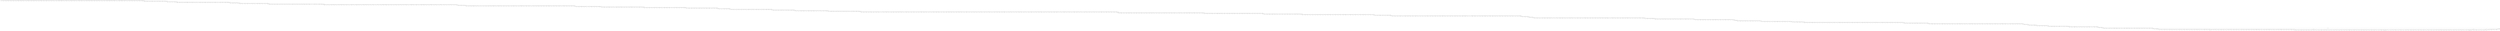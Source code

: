 digraph
{
  vcsn_context = "lat<letterset<char_letters(abc)>, letterset<char_letters(abc)>>, b"
  rankdir = LR
  edge [arrowhead = vee, arrowsize = .6]
  {
    node [shape = point, width = 0]
    I0
    I1
    I2
    I3
    I4
    I5
    I6
    I7
    I8
    I9
    I10
    I11
    I12
    I13
    I14
    I15
    I16
    I17
    I18
    I19
    I20
    I21
    I22
    I23
    I24
    I25
    I26
    I27
    I28
    I29
    F12
    F22
    F50
    F51
    F58
    F131
    F161
    F180
    F274
    F292
    F349
    F404
    F509
    F575
    F581
    F589
    F656
    F693
    F849
    F850
    F851
    F852
    F916
    F938
    F978
  }
  {
    node [shape = circle, style = rounded, width = 0.5]
    0
    1
    2
    3
    4
    5
    6
    7
    8
    9
    10
    11
    12
    13
    14
    15
    16
    17
    18
    19
    20
    21
    22
    23
    24
    25
    26
    27
    28
    29
    30
    31
    32
    33
    34
    35
    36
    37
    38
    39
    40
    41
    42
    43
    44
    45
    46
    47
    48
    49
    50
    51
    52
    53
    54
    55
    56
    57
    58
    59
    60
    61
    62
    63
    64
    65
    66
    67
    68
    69
    70
    71
    72
    73
    74
    75
    76
    77
    78
    79
    80
    81
    82
    83
    84
    85
    86
    87
    88
    89
    90
    91
    92
    93
    94
    95
    96
    97
    98
    99
    100
    101
    102
    103
    104
    105
    106
    107
    108
    109
    110
    111
    112
    113
    114
    115
    116
    117
    118
    119
    120
    121
    122
    123
    124
    125
    126
    127
    128
    129
    130
    131
    132
    133
    134
    135
    136
    137
    138
    139
    140
    141
    142
    143
    144
    145
    146
    147
    148
    149
    150
    151
    152
    153
    154
    155
    156
    157
    158
    159
    160
    161
    162
    163
    164
    165
    166
    167
    168
    169
    170
    171
    172
    173
    174
    175
    176
    177
    178
    179
    180
    181
    182
    183
    184
    185
    186
    187
    188
    189
    190
    191
    192
    193
    194
    195
    196
    197
    198
    199
    200
    201
    202
    203
    204
    205
    206
    207
    208
    209
    210
    211
    212
    213
    214
    215
    216
    217
    218
    219
    220
    221
    222
    223
    224
    225
    226
    227
    228
    229
    230
    231
    232
    233
    234
    235
    236
    237
    238
    239
    240
    241
    242
    243
    244
    245
    246
    247
    248
    249
    250
    251
    252
    253
    254
    255
    256
    257
    258
    259
    260
    261
    262
    263
    264
    265
    266
    267
    268
    269
    270
    271
    272
    273
    274
    275
    276
    277
    278
    279
    280
    281
    282
    283
    284
    285
    286
    287
    288
    289
    290
    291
    292
    293
    294
    295
    296
    297
    298
    299
    300
    301
    302
    303
    304
    305
    306
    307
    308
    309
    310
    311
    312
    313
    314
    315
    316
    317
    318
    319
    320
    321
    322
    323
    324
    325
    326
    327
    328
    329
    330
    331
    332
    333
    334
    335
    336
    337
    338
    339
    340
    341
    342
    343
    344
    345
    346
    347
    348
    349
    350
    351
    352
    353
    354
    355
    356
    357
    358
    359
    360
    361
    362
    363
    364
    365
    366
    367
    368
    369
    370
    371
    372
    373
    374
    375
    376
    377
    378
    379
    380
    381
    382
    383
    384
    385
    386
    387
    388
    389
    390
    391
    392
    393
    394
    395
    396
    397
    398
    399
    400
    401
    402
    403
    404
    405
    406
    407
    408
    409
    410
    411
    412
    413
    414
    415
    416
    417
    418
    419
    420
    421
    422
    423
    424
    425
    426
    427
    428
    429
    430
    431
    432
    433
    434
    435
    436
    437
    438
    439
    440
    441
    442
    443
    444
    445
    446
    447
    448
    449
    450
    451
    452
    453
    454
    455
    456
    457
    458
    459
    460
    461
    462
    463
    464
    465
    466
    467
    468
    469
    470
    471
    472
    473
    474
    475
    476
    477
    478
    479
    480
    481
    482
    483
    484
    485
    486
    487
    488
    489
    490
    491
    492
    493
    494
    495
    496
    497
    498
    499
    500
    501
    502
    503
    504
    505
    506
    507
    508
    509
    510
    511
    512
    513
    514
    515
    516
    517
    518
    519
    520
    521
    522
    523
    524
    525
    526
    527
    528
    529
    530
    531
    532
    533
    534
    535
    536
    537
    538
    539
    540
    541
    542
    543
    544
    545
    546
    547
    548
    549
    550
    551
    552
    553
    554
    555
    556
    557
    558
    559
    560
    561
    562
    563
    564
    565
    566
    567
    568
    569
    570
    571
    572
    573
    574
    575
    576
    577
    578
    579
    580
    581
    582
    583
    584
    585
    586
    587
    588
    589
    590
    591
    592
    593
    594
    595
    596
    597
    598
    599
    600
    601
    602
    603
    604
    605
    606
    607
    608
    609
    610
    611
    612
    613
    614
    615
    616
    617
    618
    619
    620
    621
    622
    623
    624
    625
    626
    627
    628
    629
    630
    631
    632
    633
    634
    635
    636
    637
    638
    639
    640
    641
    642
    643
    644
    645
    646
    647
    648
    649
    650
    651
    652
    653
    654
    655
    656
    657
    658
    659
    660
    661
    662
    663
    664
    665
    666
    667
    668
    669
    670
    671
    672
    673
    674
    675
    676
    677
    678
    679
    680
    681
    682
    683
    684
    685
    686
    687
    688
    689
    690
    691
    692
    693
    694
    695
    696
    697
    698
    699
    700
    701
    702
    703
    704
    705
    706
    707
    708
    709
    710
    711
    712
    713
    714
    715
    716
    717
    718
    719
    720
    721
    722
    723
    724
    725
    726
    727
    728
    729
    730
    731
    732
    733
    734
    735
    736
    737
    738
    739
    740
    741
    742
    743
    744
    745
    746
    747
    748
    749
    750
    751
    752
    753
    754
    755
    756
    757
    758
    759
    760
    761
    762
    763
    764
    765
    766
    767
    768
    769
    770
    771
    772
    773
    774
    775
    776
    777
    778
    779
    780
    781
    782
    783
    784
    785
    786
    787
    788
    789
    790
    791
    792
    793
    794
    795
    796
    797
    798
    799
    800
    801
    802
    803
    804
    805
    806
    807
    808
    809
    810
    811
    812
    813
    814
    815
    816
    817
    818
    819
    820
    821
    822
    823
    824
    825
    826
    827
    828
    829
    830
    831
    832
    833
    834
    835
    836
    837
    838
    839
    840
    841
    842
    843
    844
    845
    846
    847
    848
    849
    850
    851
    852
    853
    854
    855
    856
    857
    858
    859
    860
    861
    862
    863
    864
    865
    866
    867
    868
    869
    870
    871
    872
    873
    874
    875
    876
    877
    878
    879
    880
    881
    882
    883
    884
    885
    886
    887
    888
    889
    890
    891
    892
    893
    894
    895
    896
    897
    898
    899
    900
    901
    902
    903
    904
    905
    906
    907
    908
    909
    910
    911
    912
    913
    914
    915
    916
    917
    918
    919
    920
    921
    922
    923
    924
    925
    926
    927
    928
    929
    930
    931
    932
    933
    934
    935
    936
    937
    938
    939
    940
    941
    942
    943
    944
    945
    946
    947
    948
    949
    950
    951
    952
    953
    954
    955
    956
    957
    958
    959
    960
    961
    962
    963
    964
    965
    966
    967
    968
    969
    970
    971
    972
    973
    974
    975
    976
    977
    978
    979
    980
    981
    982
    983
    984
    985
    986
    987
    988
    989
    990
    991
    992
    993
    994
    995
    996
    997
    998
    999
  }
  I0 -> 0
  I1 -> 1
  I2 -> 2
  I3 -> 3
  I4 -> 4
  I5 -> 5
  I6 -> 6
  I7 -> 7
  I8 -> 8
  I9 -> 9
  I10 -> 10
  I11 -> 11
  I12 -> 12
  I13 -> 13
  I14 -> 14
  I15 -> 15
  I16 -> 16
  I17 -> 17
  I18 -> 18
  I19 -> 19
  I20 -> 20
  I21 -> 21
  I22 -> 22
  I23 -> 23
  I24 -> 24
  I25 -> 25
  I26 -> 26
  I27 -> 27
  I28 -> 28
  I29 -> 29
  0 -> 507 [label = "c|c"]
  1 -> 269 [label = "a|b"]
  2 -> 361 [label = "b|b"]
  3 -> 939 [label = "b|a"]
  4 -> 207 [label = "a|c"]
  5 -> 45 [label = "c|a"]
  6 -> 184 [label = "a|a"]
  7 -> 735 [label = "b|b"]
  8 -> 845 [label = "a|b"]
  9 -> 41 [label = "b|b"]
  10 -> 379 [label = "c|b"]
  11 -> 741 [label = "b|b"]
  12 -> F12
  12 -> 518 [label = "c|b"]
  13 -> 162 [label = "b|a"]
  14 -> 264 [label = "a|c"]
  15 -> 975 [label = "a|c"]
  16 -> 367 [label = "b|c"]
  17 -> 254 [label = "b|b"]
  18 -> 387 [label = "b|c"]
  19 -> 171 [label = "c|c"]
  20 -> 941 [label = "b|b"]
  21 -> 909 [label = "b|a"]
  22 -> F22
  22 -> 676 [label = "a|b"]
  23 -> 812 [label = "b|b"]
  24 -> 242 [label = "b|b"]
  25 -> 554 [label = "a|b"]
  26 -> 607 [label = "a|c"]
  27 -> 931 [label = "c|b"]
  28 -> 935 [label = "a|a"]
  29 -> 887 [label = "b|b"]
  30 -> 408 [label = "b|c"]
  31 -> 201 [label = "c|a"]
  32 -> 535 [label = "b|b"]
  33 -> 59 [label = "b|a"]
  34 -> 932 [label = "c|a"]
  35 -> 290 [label = "b|b"]
  36 -> 288 [label = "b|c"]
  37 -> 782 [label = "c|c"]
  38 -> 798 [label = "a|a"]
  39 -> 743 [label = "c|c"]
  40 -> 154 [label = "a|a"]
  41 -> 219 [label = "c|c"]
  42 -> 810 [label = "c|a"]
  43 -> 197 [label = "c|a"]
  44 -> 327 [label = "b|b"]
  45 -> 577 [label = "b|a"]
  46 -> 617 [label = "b|b"]
  47 -> 721 [label = "b|a"]
  48 -> 524 [label = "c|a"]
  49 -> 485 [label = "c|c"]
  50 -> F50
  50 -> 879 [label = "c|c"]
  51 -> F51
  51 -> 308 [label = "b|c"]
  52 -> 334 [label = "c|b"]
  53 -> 31 [label = "a|c"]
  54 -> 257 [label = "c|c"]
  55 -> 936 [label = "b|a"]
  56 -> 118 [label = "a|c"]
  57 -> 270 [label = "b|c"]
  58 -> F58
  58 -> 643 [label = "a|c"]
  59 -> 907 [label = "b|b"]
  60 -> 545 [label = "c|a"]
  61 -> 232 [label = "b|a"]
  62 -> 145 [label = "b|c"]
  63 -> 934 [label = "c|b"]
  64 -> 66 [label = "a|a"]
  65 -> 560 [label = "b|c"]
  66 -> 997 [label = "a|c"]
  67 -> 404 [label = "b|c"]
  68 -> 663 [label = "a|c"]
  69 -> 186 [label = "b|b"]
  70 -> 516 [label = "c|c"]
  71 -> 611 [label = "a|b"]
  72 -> 244 [label = "b|a"]
  73 -> 366 [label = "c|c"]
  74 -> 719 [label = "a|a"]
  75 -> 914 [label = "b|a"]
  76 -> 419 [label = "c|c"]
  77 -> 899 [label = "b|a"]
  78 -> 664 [label = "a|b"]
  79 -> 996 [label = "c|c"]
  80 -> 505 [label = "a|c"]
  81 -> 472 [label = "a|b"]
  82 -> 858 [label = "b|c"]
  83 -> 317 [label = "c|a"]
  84 -> 211 [label = "b|a"]
  85 -> 64 [label = "a|a"]
  86 -> 213 [label = "b|b"]
  87 -> 905 [label = "a|a"]
  88 -> 50 [label = "a|b"]
  89 -> 342 [label = "c|c"]
  90 -> 706 [label = "a|a"]
  91 -> 965 [label = "c|c"]
  92 -> 370 [label = "c|b"]
  93 -> 837 [label = "b|a"]
  94 -> 779 [label = "a|c"]
  95 -> 247 [label = "a|b"]
  96 -> 509 [label = "a|a"]
  97 -> 863 [label = "b|c"]
  98 -> 637 [label = "a|b"]
  99 -> 853 [label = "a|b"]
  100 -> 48 [label = "c|c"]
  101 -> 102 [label = "a|b"]
  102 -> 860 [label = "b|c"]
  103 -> 799 [label = "a|b"]
  104 -> 551 [label = "a|b"]
  105 -> 529 [label = "c|a"]
  106 -> 844 [label = "a|a"]
  107 -> 236 [label = "c|a"]
  108 -> 730 [label = "c|b"]
  109 -> 15 [label = "b|c"]
  110 -> 991 [label = "c|b"]
  111 -> 90 [label = "b|a"]
  112 -> 469 [label = "b|b"]
  113 -> 843 [label = "b|b"]
  114 -> 291 [label = "a|b"]
  115 -> 694 [label = "b|b"]
  116 -> 947 [label = "a|c"]
  117 -> 783 [label = "c|c"]
  118 -> 815 [label = "b|b"]
  119 -> 762 [label = "b|b"]
  120 -> 446 [label = "a|c"]
  121 -> 801 [label = "b|b"]
  122 -> 777 [label = "a|b"]
  123 -> 630 [label = "c|b"]
  124 -> 718 [label = "b|c"]
  125 -> 755 [label = "c|c"]
  126 -> 623 [label = "c|c"]
  127 -> 321 [label = "c|c"]
  128 -> 727 [label = "a|a"]
  129 -> 521 [label = "a|c"]
  130 -> 867 [label = "c|b"]
  131 -> F131
  131 -> 510 [label = "b|a"]
  132 -> 854 [label = "b|c"]
  133 -> 119 [label = "b|a"]
  134 -> 753 [label = "b|b"]
  135 -> 127 [label = "a|a"]
  136 -> 671 [label = "b|c"]
  137 -> 493 [label = "c|a"]
  138 -> 448 [label = "a|b"]
  139 -> 260 [label = "c|c"]
  140 -> 816 [label = "b|a"]
  141 -> 825 [label = "c|a"]
  142 -> 610 [label = "a|a"]
  143 -> 62 [label = "c|b"]
  144 -> 696 [label = "a|b"]
  145 -> 241 [label = "b|c"]
  146 -> 109 [label = "a|c"]
  147 -> 353 [label = "a|a"]
  148 -> 216 [label = "a|b"]
  149 -> 806 [label = "b|a"]
  150 -> 280 [label = "b|b"]
  151 -> 583 [label = "c|c"]
  152 -> 612 [label = "b|b"]
  153 -> 208 [label = "b|a"]
  154 -> 412 [label = "a|a"]
  155 -> 314 [label = "c|c"]
  156 -> 778 [label = "b|c"]
  157 -> 224 [label = "a|b"]
  158 -> 411 [label = "a|a"]
  159 -> 293 [label = "b|b"]
  160 -> 604 [label = "b|a"]
  161 -> F161
  161 -> 114 [label = "b|b"]
  162 -> 785 [label = "c|b"]
  163 -> 609 [label = "a|c"]
  164 -> 781 [label = "b|b"]
  165 -> 817 [label = "b|b"]
  166 -> 939 [label = "c|a"]
  167 -> 225 [label = "c|a"]
  168 -> 539 [label = "b|a"]
  169 -> 759 [label = "c|a"]
  170 -> 401 [label = "a|a"]
  171 -> 464 [label = "a|c"]
  172 -> 430 [label = "c|b"]
  173 -> 286 [label = "c|c"]
  174 -> 482 [label = "c|b"]
  175 -> 336 [label = "b|c"]
  176 -> 312 [label = "c|c"]
  177 -> 483 [label = "c|c"]
  178 -> 339 [label = "a|c"]
  179 -> 754 [label = "c|b"]
  180 -> F180
  180 -> 904 [label = "b|c"]
  181 -> 780 [label = "b|b"]
  182 -> 641 [label = "a|a"]
  183 -> 122 [label = "b|b"]
  184 -> 477 [label = "c|c"]
  185 -> 56 [label = "c|c"]
  186 -> 986 [label = "a|a"]
  187 -> 116 [label = "a|c"]
  188 -> 981 [label = "c|b"]
  189 -> 763 [label = "a|a"]
  190 -> 195 [label = "c|a"]
  191 -> 415 [label = "c|a"]
  192 -> 248 [label = "c|c"]
  193 -> 757 [label = "a|a"]
  194 -> 589 [label = "b|a"]
  195 -> 959 [label = "c|c"]
  196 -> 147 [label = "a|c"]
  197 -> 421 [label = "c|a"]
  198 -> 311 [label = "c|b"]
  199 -> 115 [label = "b|c"]
  200 -> 85 [label = "c|b"]
  201 -> 673 [label = "c|a"]
  202 -> 571 [label = "c|c"]
  203 -> 144 [label = "b|a"]
  204 -> 958 [label = "a|b"]
  205 -> 717 [label = "a|b"]
  206 -> 961 [label = "a|b"]
  207 -> 603 [label = "b|a"]
  208 -> 734 [label = "c|a"]
  209 -> 848 [label = "b|c"]
  210 -> 602 [label = "c|b"]
  211 -> 889 [label = "c|c"]
  212 -> 530 [label = "a|a"]
  213 -> 913 [label = "b|b"]
  214 -> 575 [label = "c|a"]
  215 -> 474 [label = "c|c"]
  216 -> 427 [label = "c|b"]
  217 -> 239 [label = "b|a"]
  218 -> 444 [label = "a|a"]
  219 -> 702 [label = "b|a"]
  220 -> 927 [label = "c|a"]
  221 -> 503 [label = "c|c"]
  222 -> 872 [label = "a|b"]
  223 -> 434 [label = "b|c"]
  224 -> 441 [label = "a|c"]
  225 -> 377 [label = "b|b"]
  226 -> 543 [label = "b|c"]
  227 -> 677 [label = "b|a"]
  228 -> 163 [label = "c|a"]
  229 -> 491 [label = "a|c"]
  230 -> 995 [label = "b|c"]
  231 -> 492 [label = "c|b"]
  232 -> 93 [label = "c|c"]
  233 -> 773 [label = "b|c"]
  234 -> 285 [label = "c|b"]
  235 -> 756 [label = "b|b"]
  236 -> 864 [label = "a|c"]
  237 -> 597 [label = "c|c"]
  238 -> 808 [label = "c|c"]
  239 -> 595 [label = "c|a"]
  240 -> 24 [label = "a|c"]
  241 -> 608 [label = "a|b"]
  242 -> 2 [label = "b|b"]
  243 -> 297 [label = "c|b"]
  244 -> 591 [label = "a|a"]
  245 -> 243 [label = "c|b"]
  246 -> 568 [label = "a|a"]
  247 -> 520 [label = "b|a"]
  248 -> 942 [label = "b|a"]
  249 -> 439 [label = "b|c"]
  250 -> 11 [label = "b|b"]
  251 -> 30 [label = "a|b"]
  252 -> 692 [label = "a|b"]
  253 -> 136 [label = "a|a"]
  254 -> 729 [label = "c|c"]
  255 -> 347 [label = "c|a"]
  256 -> 117 [label = "c|c"]
  257 -> 582 [label = "b|b"]
  258 -> 833 [label = "a|c"]
  259 -> 179 [label = "b|b"]
  260 -> 380 [label = "b|a"]
  261 -> 104 [label = "a|b"]
  262 -> 445 [label = "a|a"]
  263 -> 112 [label = "b|c"]
  264 -> 125 [label = "b|c"]
  265 -> 800 [label = "b|b"]
  266 -> 978 [label = "c|a"]
  267 -> 711 [label = "c|b"]
  268 -> 733 [label = "b|a"]
  269 -> 229 [label = "a|a"]
  270 -> 22 [label = "b|a"]
  271 -> 687 [label = "a|c"]
  272 -> 969 [label = "a|c"]
  273 -> 169 [label = "b|a"]
  274 -> F274
  274 -> 828 [label = "a|c"]
  275 -> 235 [label = "c|b"]
  276 -> 697 [label = "c|a"]
  277 -> 1 [label = "a|b"]
  278 -> 989 [label = "a|a"]
  279 -> 475 [label = "b|a"]
  280 -> 217 [label = "c|c"]
  281 -> 359 [label = "b|c"]
  282 -> 49 [label = "a|a"]
  283 -> 488 [label = "b|a"]
  284 -> 196 [label = "c|a"]
  285 -> 916 [label = "b|c"]
  286 -> 453 [label = "a|c"]
  287 -> 84 [label = "c|a"]
  288 -> 865 [label = "a|a"]
  289 -> 29 [label = "a|a"]
  290 -> 394 [label = "a|a"]
  291 -> 600 [label = "b|b"]
  292 -> F292
  292 -> 923 [label = "c|c"]
  293 -> 489 [label = "b|a"]
  294 -> 731 [label = "c|a"]
  295 -> 55 [label = "b|c"]
  296 -> 233 [label = "a|a"]
  297 -> 480 [label = "a|c"]
  298 -> 790 [label = "c|b"]
  299 -> 360 [label = "b|c"]
  300 -> 876 [label = "a|b"]
  301 -> 968 [label = "a|c"]
  302 -> 999 [label = "a|c"]
  303 -> 82 [label = "a|a"]
  304 -> 949 [label = "c|c"]
  305 -> 374 [label = "c|c"]
  306 -> 906 [label = "a|b"]
  307 -> 193 [label = "a|a"]
  308 -> 948 [label = "a|b"]
  309 -> 365 [label = "b|c"]
  310 -> 708 [label = "c|c"]
  311 -> 792 [label = "c|c"]
  312 -> 185 [label = "a|a"]
  313 -> 873 [label = "a|b"]
  314 -> 644 [label = "b|b"]
  315 -> 338 [label = "b|c"]
  316 -> 822 [label = "a|a"]
  317 -> 768 [label = "a|c"]
  318 -> 91 [label = "b|b"]
  319 -> 60 [label = "c|a"]
  320 -> 4 [label = "c|a"]
  321 -> 658 [label = "b|a"]
  322 -> 888 [label = "c|a"]
  323 -> 601 [label = "b|c"]
  324 -> 87 [label = "a|b"]
  325 -> 804 [label = "a|a"]
  326 -> 34 [label = "b|b"]
  327 -> 615 [label = "b|b"]
  328 -> 432 [label = "c|a"]
  329 -> 894 [label = "c|a"]
  330 -> 177 [label = "c|c"]
  331 -> 499 [label = "c|a"]
  332 -> 902 [label = "c|b"]
  333 -> 428 [label = "c|c"]
  334 -> 512 [label = "a|b"]
  335 -> 553 [label = "a|b"]
  336 -> 911 [label = "a|b"]
  337 -> 764 [label = "b|c"]
  338 -> 979 [label = "a|c"]
  339 -> 168 [label = "c|c"]
  340 -> 32 [label = "a|a"]
  341 -> 40 [label = "c|b"]
  342 -> 271 [label = "a|b"]
  343 -> 775 [label = "c|b"]
  344 -> 65 [label = "b|b"]
  345 -> 46 [label = "a|c"]
  346 -> 418 [label = "b|a"]
  347 -> 204 [label = "c|c"]
  348 -> 296 [label = "b|c"]
  349 -> F349
  349 -> 105 [label = "b|b"]
  350 -> 457 [label = "b|a"]
  351 -> 261 [label = "b|b"]
  352 -> 772 [label = "c|c"]
  353 -> 739 [label = "c|b"]
  354 -> 467 [label = "a|a"]
  355 -> 701 [label = "b|b"]
  356 -> 536 [label = "b|c"]
  357 -> 442 [label = "a|c"]
  358 -> 139 [label = "b|c"]
  359 -> 166 [label = "b|c"]
  360 -> 153 [label = "b|a"]
  361 -> 693 [label = "c|b"]
  362 -> 832 [label = "a|b"]
  363 -> 128 [label = "c|c"]
  364 -> 534 [label = "b|a"]
  365 -> 695 [label = "b|a"]
  366 -> 850 [label = "c|a"]
  367 -> 14 [label = "a|a"]
  368 -> 820 [label = "c|b"]
  369 -> 12 [label = "b|a"]
  370 -> 174 [label = "a|b"]
  371 -> 648 [label = "a|c"]
  372 -> 44 [label = "b|b"]
  373 -> 856 [label = "a|a"]
  374 -> 356 [label = "c|a"]
  375 -> 982 [label = "c|b"]
  376 -> 426 [label = "b|c"]
  377 -> 578 [label = "a|c"]
  378 -> 202 [label = "a|c"]
  379 -> 985 [label = "b|b"]
  380 -> 584 [label = "a|b"]
  381 -> 744 [label = "a|a"]
  382 -> 155 [label = "c|a"]
  383 -> 838 [label = "b|c"]
  384 -> 396 [label = "c|c"]
  385 -> 245 [label = "c|a"]
  386 -> 335 [label = "c|b"]
  387 -> 639 [label = "b|c"]
  388 -> 926 [label = "a|c"]
  389 -> 13 [label = "a|c"]
  390 -> 542 [label = "a|b"]
  391 -> 100 [label = "c|b"]
  392 -> 813 [label = "a|b"]
  393 -> 259 [label = "c|b"]
  394 -> 465 [label = "c|b"]
  395 -> 720 [label = "c|b"]
  396 -> 877 [label = "c|b"]
  397 -> 950 [label = "a|b"]
  398 -> 267 [label = "c|a"]
  399 -> 631 [label = "a|b"]
  400 -> 726 [label = "b|c"]
  401 -> 495 [label = "c|c"]
  402 -> 124 [label = "b|a"]
  403 -> 458 [label = "b|a"]
  404 -> F404
  404 -> 585 [label = "c|b"]
  405 -> 619 [label = "b|c"]
  406 -> 788 [label = "a|a"]
  407 -> 531 [label = "c|c"]
  408 -> 724 [label = "b|c"]
  409 -> 796 [label = "c|c"]
  410 -> 862 [label = "c|a"]
  411 -> 176 [label = "a|a"]
  412 -> 150 [label = "b|b"]
  413 -> 94 [label = "a|a"]
  414 -> 653 [label = "c|b"]
  415 -> 670 [label = "b|c"]
  416 -> 476 [label = "a|b"]
  417 -> 515 [label = "a|b"]
  418 -> 279 [label = "a|c"]
  419 -> 896 [label = "b|c"]
  420 -> 797 [label = "b|b"]
  421 -> 900 [label = "c|a"]
  422 -> 537 [label = "a|a"]
  423 -> 80 [label = "a|c"]
  424 -> 956 [label = "b|c"]
  425 -> 454 [label = "c|a"]
  426 -> 63 [label = "a|a"]
  427 -> 256 [label = "c|a"]
  428 -> 638 [label = "c|b"]
  429 -> 547 [label = "a|a"]
  430 -> 549 [label = "a|c"]
  431 -> 333 [label = "c|b"]
  432 -> 373 [label = "c|b"]
  433 -> 484 [label = "b|a"]
  434 -> 310 [label = "b|b"]
  435 -> 769 [label = "a|a"]
  436 -> 251 [label = "a|a"]
  437 -> 498 [label = "c|a"]
  438 -> 705 [label = "a|a"]
  439 -> 343 [label = "c|a"]
  440 -> 944 [label = "b|c"]
  441 -> 103 [label = "b|c"]
  442 -> 593 [label = "c|c"]
  443 -> 667 [label = "b|b"]
  444 -> 655 [label = "c|c"]
  445 -> 142 [label = "b|a"]
  446 -> 645 [label = "c|c"]
  447 -> 890 [label = "a|b"]
  448 -> 83 [label = "c|b"]
  449 -> 274 [label = "a|b"]
  450 -> 912 [label = "b|c"]
  451 -> 398 [label = "c|b"]
  452 -> 490 [label = "b|a"]
  453 -> 447 [label = "c|b"]
  454 -> 709 [label = "b|b"]
  455 -> 556 [label = "b|b"]
  456 -> 152 [label = "c|a"]
  457 -> 972 [label = "a|c"]
  458 -> 450 [label = "c|a"]
  459 -> 205 [label = "a|a"]
  460 -> 640 [label = "a|c"]
  461 -> 977 [label = "a|b"]
  462 -> 289 [label = "c|b"]
  463 -> 126 [label = "b|c"]
  464 -> 976 [label = "b|b"]
  465 -> 175 [label = "c|b"]
  466 -> 871 [label = "c|b"]
  467 -> 173 [label = "b|b"]
  468 -> 435 [label = "a|c"]
  469 -> 438 [label = "b|b"]
  470 -> 386 [label = "b|a"]
  471 -> 214 [label = "a|b"]
  472 -> 7 [label = "a|c"]
  473 -> 20 [label = "a|b"]
  474 -> 67 [label = "c|b"]
  475 -> 320 [label = "c|c"]
  476 -> 614 [label = "b|c"]
  477 -> 842 [label = "a|a"]
  478 -> 517 [label = "a|a"]
  479 -> 460 [label = "c|b"]
  480 -> 86 [label = "a|b"]
  481 -> 433 [label = "b|b"]
  482 -> 382 [label = "a|a"]
  483 -> 73 [label = "a|a"]
  484 -> 937 [label = "a|b"]
  485 -> 538 [label = "a|c"]
  486 -> 47 [label = "b|b"]
  487 -> 231 [label = "b|a"]
  488 -> 710 [label = "b|b"]
  489 -> 662 [label = "a|a"]
  490 -> 620 [label = "c|a"]
  491 -> 665 [label = "c|c"]
  492 -> 776 [label = "a|a"]
  493 -> 417 [label = "c|b"]
  494 -> 599 [label = "c|c"]
  495 -> 861 [label = "b|c"]
  496 -> 381 [label = "c|c"]
  497 -> 18 [label = "a|c"]
  498 -> 634 [label = "b|a"]
  499 -> 647 [label = "a|a"]
  500 -> 770 [label = "b|a"]
  501 -> 666 [label = "b|c"]
  502 -> 172 [label = "b|c"]
  503 -> 393 [label = "a|b"]
  504 -> 313 [label = "a|c"]
  505 -> 924 [label = "a|b"]
  506 -> 75 [label = "b|b"]
  507 -> 403 [label = "a|c"]
  508 -> 58 [label = "a|a"]
  509 -> F509
  509 -> 371 [label = "b|a"]
  510 -> 522 [label = "b|c"]
  511 -> 930 [label = "c|c"]
  512 -> 629 [label = "b|b"]
  513 -> 506 [label = "c|c"]
  514 -> 533 [label = "c|c"]
  515 -> 466 [label = "a|b"]
  516 -> 933 [label = "b|b"]
  517 -> 391 [label = "c|c"]
  518 -> 363 [label = "a|c"]
  519 -> 579 [label = "b|c"]
  520 -> 824 [label = "b|b"]
  521 -> 525 [label = "b|b"]
  522 -> 922 [label = "c|b"]
  523 -> 627 [label = "b|a"]
  524 -> 146 [label = "c|a"]
  525 -> 497 [label = "c|b"]
  526 -> 684 [label = "c|b"]
  527 -> 903 [label = "c|c"]
  528 -> 203 [label = "a|a"]
  529 -> 88 [label = "a|b"]
  530 -> 682 [label = "a|b"]
  531 -> 187 [label = "b|b"]
  532 -> 325 [label = "b|b"]
  533 -> 561 [label = "a|b"]
  534 -> 92 [label = "b|b"]
  535 -> 221 [label = "c|c"]
  536 -> 57 [label = "a|a"]
  537 -> 791 [label = "c|a"]
  538 -> 628 [label = "c|a"]
  539 -> 318 [label = "b|c"]
  540 -> 395 [label = "a|c"]
  541 -> 416 [label = "b|a"]
  542 -> 309 [label = "b|b"]
  543 -> 685 [label = "c|c"]
  544 -> 707 [label = "c|b"]
  545 -> 399 [label = "c|a"]
  546 -> 420 [label = "c|c"]
  547 -> 987 [label = "a|c"]
  548 -> 277 [label = "a|b"]
  549 -> 33 [label = "c|c"]
  550 -> 594 [label = "a|c"]
  551 -> 760 [label = "b|c"]
  552 -> 10 [label = "c|c"]
  553 -> 974 [label = "c|c"]
  554 -> 23 [label = "c|a"]
  555 -> 519 [label = "a|a"]
  556 -> 78 [label = "a|c"]
  557 -> 165 [label = "b|c"]
  558 -> 198 [label = "b|a"]
  559 -> 74 [label = "b|c"]
  560 -> 746 [label = "b|b"]
  561 -> 831 [label = "b|b"]
  562 -> 508 [label = "b|c"]
  563 -> 841 [label = "a|b"]
  564 -> 6 [label = "b|c"]
  565 -> 137 [label = "a|b"]
  566 -> 898 [label = "a|c"]
  567 -> 823 [label = "b|c"]
  568 -> 740 [label = "b|a"]
  569 -> 565 [label = "a|c"]
  570 -> 859 [label = "c|c"]
  571 -> 302 [label = "b|b"]
  572 -> 910 [label = "a|a"]
  573 -> 852 [label = "c|b"]
  574 -> 892 [label = "b|b"]
  575 -> F575
  575 -> 943 [label = "b|a"]
  576 -> 994 [label = "c|c"]
  577 -> 451 [label = "c|a"]
  578 -> 346 [label = "a|c"]
  579 -> 660 [label = "a|c"]
  580 -> 26 [label = "c|c"]
  581 -> F581
  581 -> 28 [label = "a|a"]
  582 -> 957 [label = "a|c"]
  583 -> 388 [label = "b|a"]
  584 -> 880 [label = "a|a"]
  585 -> 500 [label = "c|c"]
  586 -> 750 [label = "b|a"]
  587 -> 513 [label = "c|c"]
  588 -> 449 [label = "a|b"]
  589 -> F589
  589 -> 869 [label = "b|c"]
  590 -> 222 [label = "a|a"]
  591 -> 966 [label = "c|a"]
  592 -> 405 [label = "c|c"]
  593 -> 758 [label = "b|c"]
  594 -> 39 [label = "a|b"]
  595 -> 25 [label = "c|a"]
  596 -> 528 [label = "a|a"]
  597 -> 925 [label = "b|b"]
  598 -> 98 [label = "a|a"]
  599 -> 456 [label = "b|b"]
  600 -> 281 [label = "b|a"]
  601 -> 299 [label = "a|a"]
  602 -> 348 [label = "b|c"]
  603 -> 752 [label = "c|c"]
  604 -> 303 [label = "b|b"]
  605 -> 874 [label = "c|b"]
  606 -> 199 [label = "b|a"]
  607 -> 331 [label = "c|b"]
  608 -> 849 [label = "c|c"]
  609 -> 340 [label = "b|b"]
  610 -> 362 [label = "b|a"]
  611 -> 573 [label = "c|c"]
  612 -> 400 [label = "a|c"]
  613 -> 650 [label = "a|c"]
  614 -> 209 [label = "b|c"]
  615 -> 89 [label = "b|a"]
  616 -> 742 [label = "a|c"]
  617 -> 920 [label = "b|a"]
  618 -> 633 [label = "a|c"]
  619 -> 826 [label = "c|a"]
  620 -> 885 [label = "b|a"]
  621 -> 134 [label = "b|b"]
  622 -> 307 [label = "b|c"]
  623 -> 230 [label = "a|a"]
  624 -> 226 [label = "c|c"]
  625 -> 101 [label = "c|b"]
  626 -> 716 [label = "c|a"]
  627 -> 656 [label = "a|c"]
  628 -> 206 [label = "a|a"]
  629 -> 151 [label = "a|a"]
  630 -> 649 [label = "c|b"]
  631 -> 376 [label = "c|a"]
  632 -> 668 [label = "b|b"]
  633 -> 581 [label = "c|c"]
  634 -> 315 [label = "b|a"]
  635 -> 715 [label = "b|a"]
  636 -> 19 [label = "c|b"]
  637 -> 592 [label = "c|c"]
  638 -> 99 [label = "a|c"]
  639 -> 258 [label = "a|b"]
  640 -> 70 [label = "a|b"]
  641 -> 636 [label = "a|a"]
  642 -> 955 [label = "a|a"]
  643 -> 918 [label = "b|a"]
  644 -> 984 [label = "c|b"]
  645 -> 131 [label = "a|b"]
  646 -> 945 [label = "c|a"]
  647 -> 795 [label = "a|b"]
  648 -> 468 [label = "c|c"]
  649 -> 111 [label = "a|c"]
  650 -> 220 [label = "b|a"]
  651 -> 191 [label = "b|a"]
  652 -> 344 [label = "a|c"]
  653 -> 158 [label = "b|c"]
  654 -> 437 [label = "b|c"]
  655 -> 700 [label = "a|a"]
  656 -> F656
  656 -> 178 [label = "c|b"]
  657 -> 36 [label = "b|c"]
  658 -> 523 [label = "c|b"]
  659 -> 761 [label = "a|a"]
  660 -> 646 [label = "a|c"]
  661 -> 9 [label = "b|b"]
  662 -> 160 [label = "b|a"]
  663 -> 42 [label = "b|c"]
  664 -> 167 [label = "a|a"]
  665 -> 471 [label = "c|b"]
  666 -> 341 [label = "a|b"]
  667 -> 990 [label = "a|c"]
  668 -> 424 [label = "b|b"]
  669 -> 651 [label = "a|a"]
  670 -> 262 [label = "a|b"]
  671 -> 851 [label = "a|a"]
  672 -> 496 [label = "a|a"]
  673 -> 227 [label = "c|c"]
  674 -> 598 [label = "a|c"]
  675 -> 292 [label = "c|c"]
  676 -> 836 [label = "c|b"]
  677 -> 212 [label = "a|c"]
  678 -> 738 [label = "c|a"]
  679 -> 249 [label = "c|b"]
  680 -> 223 [label = "b|c"]
  681 -> 618 [label = "b|a"]
  682 -> 332 [label = "c|b"]
  683 -> 737 [label = "a|b"]
  684 -> 625 [label = "c|c"]
  685 -> 586 [label = "b|b"]
  686 -> 725 [label = "b|c"]
  687 -> 626 [label = "c|a"]
  688 -> 580 [label = "c|a"]
  689 -> 540 [label = "c|b"]
  690 -> 558 [label = "b|c"]
  691 -> 563 [label = "a|b"]
  692 -> 784 [label = "a|c"]
  693 -> F693
  693 -> 275 [label = "b|b"]
  694 -> 337 [label = "b|c"]
  695 -> 276 [label = "b|b"]
  696 -> 140 [label = "c|b"]
  697 -> 284 [label = "b|b"]
  698 -> 786 [label = "a|c"]
  699 -> 748 [label = "b|a"]
  700 -> 200 [label = "a|c"]
  701 -> 97 [label = "a|c"]
  702 -> 352 [label = "b|a"]
  703 -> 181 [label = "c|c"]
  704 -> 897 [label = "a|c"]
  705 -> 557 [label = "c|b"]
  706 -> 390 [label = "a|b"]
  707 -> 354 [label = "a|a"]
  708 -> 569 [label = "c|c"]
  709 -> 827 [label = "b|c"]
  710 -> 689 [label = "c|c"]
  711 -> 875 [label = "b|b"]
  712 -> 893 [label = "c|a"]
  713 -> 77 [label = "c|c"]
  714 -> 37 [label = "b|c"]
  715 -> 736 [label = "a|a"]
  716 -> 917 [label = "a|a"]
  717 -> 774 [label = "b|b"]
  718 -> 413 [label = "b|b"]
  719 -> 803 [label = "b|c"]
  720 -> 71 [label = "c|a"]
  721 -> 635 [label = "b|b"]
  722 -> 562 [label = "a|b"]
  723 -> 35 [label = "c|a"]
  724 -> 189 [label = "a|b"]
  725 -> 129 [label = "a|c"]
  726 -> 364 [label = "c|c"]
  727 -> 161 [label = "c|b"]
  728 -> 929 [label = "c|a"]
  729 -> 16 [label = "a|c"]
  730 -> 998 [label = "a|a"]
  731 -> 106 [label = "c|c"]
  732 -> 351 [label = "b|b"]
  733 -> 963 [label = "b|b"]
  734 -> 886 [label = "b|b"]
  735 -> 378 [label = "c|a"]
  736 -> 414 [label = "b|c"]
  737 -> 993 [label = "b|c"]
  738 -> 541 [label = "a|a"]
  739 -> 728 [label = "c|a"]
  740 -> 183 [label = "a|a"]
  741 -> 283 [label = "b|c"]
  742 -> 278 [label = "c|a"]
  743 -> 470 [label = "b|b"]
  744 -> 443 [label = "b|b"]
  745 -> 425 [label = "c|b"]
  746 -> 964 [label = "c|b"]
  747 -> 983 [label = "a|b"]
  748 -> 714 [label = "b|a"]
  749 -> 255 [label = "c|a"]
  750 -> 305 [label = "c|c"]
  751 -> 953 [label = "c|c"]
  752 -> 110 [label = "c|a"]
  753 -> 901 [label = "b|a"]
  754 -> 946 [label = "b|b"]
  755 -> 962 [label = "c|b"]
  756 -> 548 [label = "a|c"]
  757 -> 878 [label = "c|c"]
  758 -> 732 [label = "b|c"]
  759 -> 436 [label = "a|b"]
  760 -> 157 [label = "b|b"]
  761 -> 846 [label = "a|b"]
  762 -> 722 [label = "c|c"]
  763 -> 265 [label = "c|b"]
  764 -> 915 [label = "a|a"]
  765 -> 992 [label = "b|a"]
  766 -> 908 [label = "a|c"]
  767 -> 789 [label = "a|a"]
  768 -> 821 [label = "b|b"]
  769 -> 590 [label = "c|c"]
  770 -> 246 [label = "b|c"]
  771 -> 970 [label = "b|a"]
  772 -> 463 [label = "a|a"]
  773 -> 407 [label = "c|b"]
  774 -> 107 [label = "b|a"]
  775 -> 588 [label = "c|b"]
  776 -> 138 [label = "c|c"]
  777 -> 834 [label = "b|c"]
  778 -> 919 [label = "c|a"]
  779 -> 392 [label = "b|a"]
  780 -> 8 [label = "a|c"]
  781 -> 829 [label = "b|a"]
  782 -> 192 [label = "b|c"]
  783 -> 567 [label = "a|c"]
  784 -> 642 [label = "a|b"]
  785 -> 263 [label = "b|b"]
  786 -> 494 [label = "b|c"]
  787 -> 79 [label = "a|b"]
  788 -> 973 [label = "c|a"]
  789 -> 691 [label = "a|a"]
  790 -> 81 [label = "c|b"]
  791 -> 652 [label = "a|a"]
  792 -> 679 [label = "a|c"]
  793 -> 881 [label = "c|b"]
  794 -> 253 [label = "c|a"]
  795 -> 304 [label = "a|b"]
  796 -> 132 [label = "b|c"]
  797 -> 802 [label = "a|c"]
  798 -> 699 [label = "b|a"]
  799 -> 951 [label = "b|b"]
  800 -> 156 [label = "c|a"]
  801 -> 149 [label = "c|b"]
  802 -> 218 [label = "b|b"]
  803 -> 954 [label = "a|a"]
  804 -> 771 [label = "b|c"]
  805 -> 61 [label = "b|b"]
  806 -> 787 [label = "b|a"]
  807 -> 971 [label = "c|b"]
  808 -> 895 [label = "b|a"]
  809 -> 814 [label = "c|a"]
  810 -> 372 [label = "a|b"]
  811 -> 570 [label = "a|a"]
  812 -> 164 [label = "b|c"]
  813 -> 839 [label = "a|a"]
  814 -> 883 [label = "b|c"]
  815 -> 76 [label = "c|a"]
  816 -> 478 [label = "b|c"]
  817 -> 43 [label = "a|c"]
  818 -> 830 [label = "b|a"]
  819 -> 891 [label = "c|b"]
  820 -> 473 [label = "b|a"]
  821 -> 940 [label = "b|a"]
  822 -> 526 [label = "c|b"]
  823 -> 349 [label = "b|a"]
  824 -> 406 [label = "a|a"]
  825 -> 847 [label = "a|b"]
  826 -> 358 [label = "a|b"]
  827 -> 683 [label = "c|a"]
  828 -> 669 [label = "c|c"]
  829 -> 988 [label = "b|a"]
  830 -> 765 [label = "b|b"]
  831 -> 462 [label = "c|b"]
  832 -> 481 [label = "c|a"]
  833 -> 675 [label = "b|a"]
  834 -> 301 [label = "b|c"]
  835 -> 121 [label = "c|a"]
  836 -> 766 [label = "a|b"]
  837 -> 686 [label = "a|a"]
  838 -> 95 [label = "b|c"]
  839 -> 350 [label = "b|c"]
  840 -> 479 [label = "b|a"]
  841 -> 383 [label = "a|a"]
  842 -> 287 [label = "c|c"]
  843 -> 857 [label = "c|a"]
  844 -> 252 [label = "c|b"]
  845 -> 566 [label = "a|c"]
  846 -> 409 [label = "a|a"]
  847 -> 322 [label = "b|c"]
  848 -> 3 [label = "a|a"]
  849 -> F849
  849 -> 712 [label = "a|a"]
  850 -> F850
  850 -> 559 [label = "c|b"]
  851 -> F851
  851 -> 72 [label = "c|a"]
  852 -> F852
  852 -> 751 [label = "a|c"]
  853 -> 143 [label = "b|a"]
  854 -> 749 [label = "c|c"]
  855 -> 767 [label = "b|c"]
  856 -> 120 [label = "c|b"]
  857 -> 323 [label = "a|a"]
  858 -> 622 [label = "a|a"]
  859 -> 688 [label = "c|b"]
  860 -> 159 [label = "c|c"]
  861 -> 811 [label = "c|c"]
  862 -> 681 [label = "b|b"]
  863 -> 21 [label = "b|a"]
  864 -> 544 [label = "a|c"]
  865 -> 355 [label = "c|b"]
  866 -> 182 [label = "b|c"]
  867 -> 306 [label = "c|c"]
  868 -> 654 [label = "c|a"]
  869 -> 621 [label = "a|b"]
  870 -> 228 [label = "c|b"]
  871 -> 868 [label = "c|a"]
  872 -> 980 [label = "b|a"]
  873 -> 69 [label = "b|a"]
  874 -> 819 [label = "c|c"]
  875 -> 527 [label = "b|a"]
  876 -> 326 [label = "a|a"]
  877 -> 596 [label = "b|c"]
  878 -> 369 [label = "b|b"]
  879 -> 587 [label = "a|a"]
  880 -> 952 [label = "a|a"]
  881 -> 461 [label = "b|a"]
  882 -> 329 [label = "c|c"]
  883 -> 108 [label = "b|b"]
  884 -> 546 [label = "a|c"]
  885 -> 357 [label = "a|b"]
  886 -> 928 [label = "c|c"]
  887 -> 884 [label = "c|b"]
  888 -> 704 [label = "c|c"]
  889 -> 170 [label = "a|c"]
  890 -> 882 [label = "a|c"]
  891 -> 805 [label = "a|a"]
  892 -> 809 [label = "c|a"]
  893 -> 194 [label = "b|b"]
  894 -> 504 [label = "c|b"]
  895 -> 452 [label = "a|a"]
  896 -> 410 [label = "b|a"]
  897 -> 550 [label = "a|a"]
  898 -> 624 [label = "a|a"]
  899 -> 855 [label = "a|b"]
  900 -> 572 [label = "c|c"]
  901 -> 745 [label = "a|a"]
  902 -> 429 [label = "c|b"]
  903 -> 294 [label = "a|c"]
  904 -> 38 [label = "c|b"]
  905 -> 272 [label = "c|b"]
  906 -> 713 [label = "a|b"]
  907 -> 240 [label = "a|a"]
  908 -> 511 [label = "a|c"]
  909 -> 698 [label = "b|c"]
  910 -> 319 [label = "c|a"]
  911 -> 345 [label = "a|c"]
  912 -> 113 [label = "c|a"]
  913 -> 422 [label = "b|a"]
  914 -> 514 [label = "a|b"]
  915 -> 266 [label = "c|c"]
  916 -> F916
  916 -> 818 [label = "a|c"]
  917 -> 672 [label = "a|a"]
  918 -> 295 [label = "a|a"]
  919 -> 237 [label = "b|a"]
  920 -> 53 [label = "b|a"]
  921 -> 938 [label = "a|c"]
  922 -> 52 [label = "a|c"]
  923 -> 210 [label = "b|a"]
  924 -> 840 [label = "b|b"]
  925 -> 268 [label = "a|a"]
  926 -> 54 [label = "c|c"]
  927 -> 678 [label = "c|c"]
  928 -> 680 [label = "c|c"]
  929 -> 552 [label = "a|c"]
  930 -> 298 [label = "a|c"]
  931 -> 690 [label = "c|a"]
  932 -> 423 [label = "b|a"]
  933 -> 661 [label = "a|c"]
  934 -> 130 [label = "a|b"]
  935 -> 375 [label = "c|c"]
  936 -> 532 [label = "c|c"]
  937 -> 455 [label = "c|a"]
  938 -> F938
  938 -> 606 [label = "a|c"]
  939 -> 487 [label = "b|a"]
  940 -> 835 [label = "c|c"]
  941 -> 657 [label = "b|c"]
  942 -> 659 [label = "a|b"]
  943 -> 501 [label = "a|a"]
  944 -> 190 [label = "c|b"]
  945 -> 273 [label = "c|b"]
  946 -> 188 [label = "c|a"]
  947 -> 300 [label = "b|b"]
  948 -> 960 [label = "a|c"]
  949 -> 250 [label = "a|a"]
  950 -> 328 [label = "b|c"]
  951 -> 68 [label = "c|c"]
  952 -> 440 [label = "c|c"]
  953 -> 793 [label = "b|a"]
  954 -> 723 [label = "a|b"]
  955 -> 605 [label = "a|a"]
  956 -> 967 [label = "b|a"]
  957 -> 96 [label = "a|b"]
  958 -> 123 [label = "a|a"]
  959 -> 27 [label = "b|c"]
  960 -> 385 [label = "a|c"]
  961 -> 141 [label = "b|b"]
  962 -> 459 [label = "b|c"]
  963 -> 234 [label = "c|b"]
  964 -> 632 [label = "b|c"]
  965 -> 397 [label = "b|a"]
  966 -> 51 [label = "c|b"]
  967 -> 402 [label = "a|b"]
  968 -> 148 [label = "c|c"]
  969 -> 384 [label = "a|b"]
  970 -> 282 [label = "a|a"]
  971 -> 613 [label = "c|c"]
  972 -> 368 [label = "c|a"]
  973 -> 616 [label = "b|b"]
  974 -> 238 [label = "c|a"]
  975 -> 180 [label = "b|c"]
  976 -> 564 [label = "a|b"]
  977 -> 133 [label = "a|b"]
  978 -> F978
  978 -> 215 [label = "c|b"]
  979 -> 870 [label = "a|b"]
  980 -> 866 [label = "b|c"]
  981 -> 921 [label = "a|a"]
  982 -> 555 [label = "a|b"]
  983 -> 431 [label = "b|b"]
  984 -> 574 [label = "c|c"]
  985 -> 135 [label = "a|a"]
  986 -> 747 [label = "c|c"]
  987 -> 324 [label = "a|a"]
  988 -> 807 [label = "b|c"]
  989 -> 17 [label = "a|a"]
  990 -> 486 [label = "c|a"]
  991 -> 389 [label = "a|b"]
  992 -> 674 [label = "c|c"]
  993 -> 703 [label = "b|a"]
  994 -> 5 [label = "c|c"]
  995 -> 316 [label = "c|b"]
  996 -> 576 [label = "b|a"]
  997 -> 330 [label = "c|b"]
  998 -> 502 [label = "c|b"]
  999 -> 794 [label = "b|a"]
}

